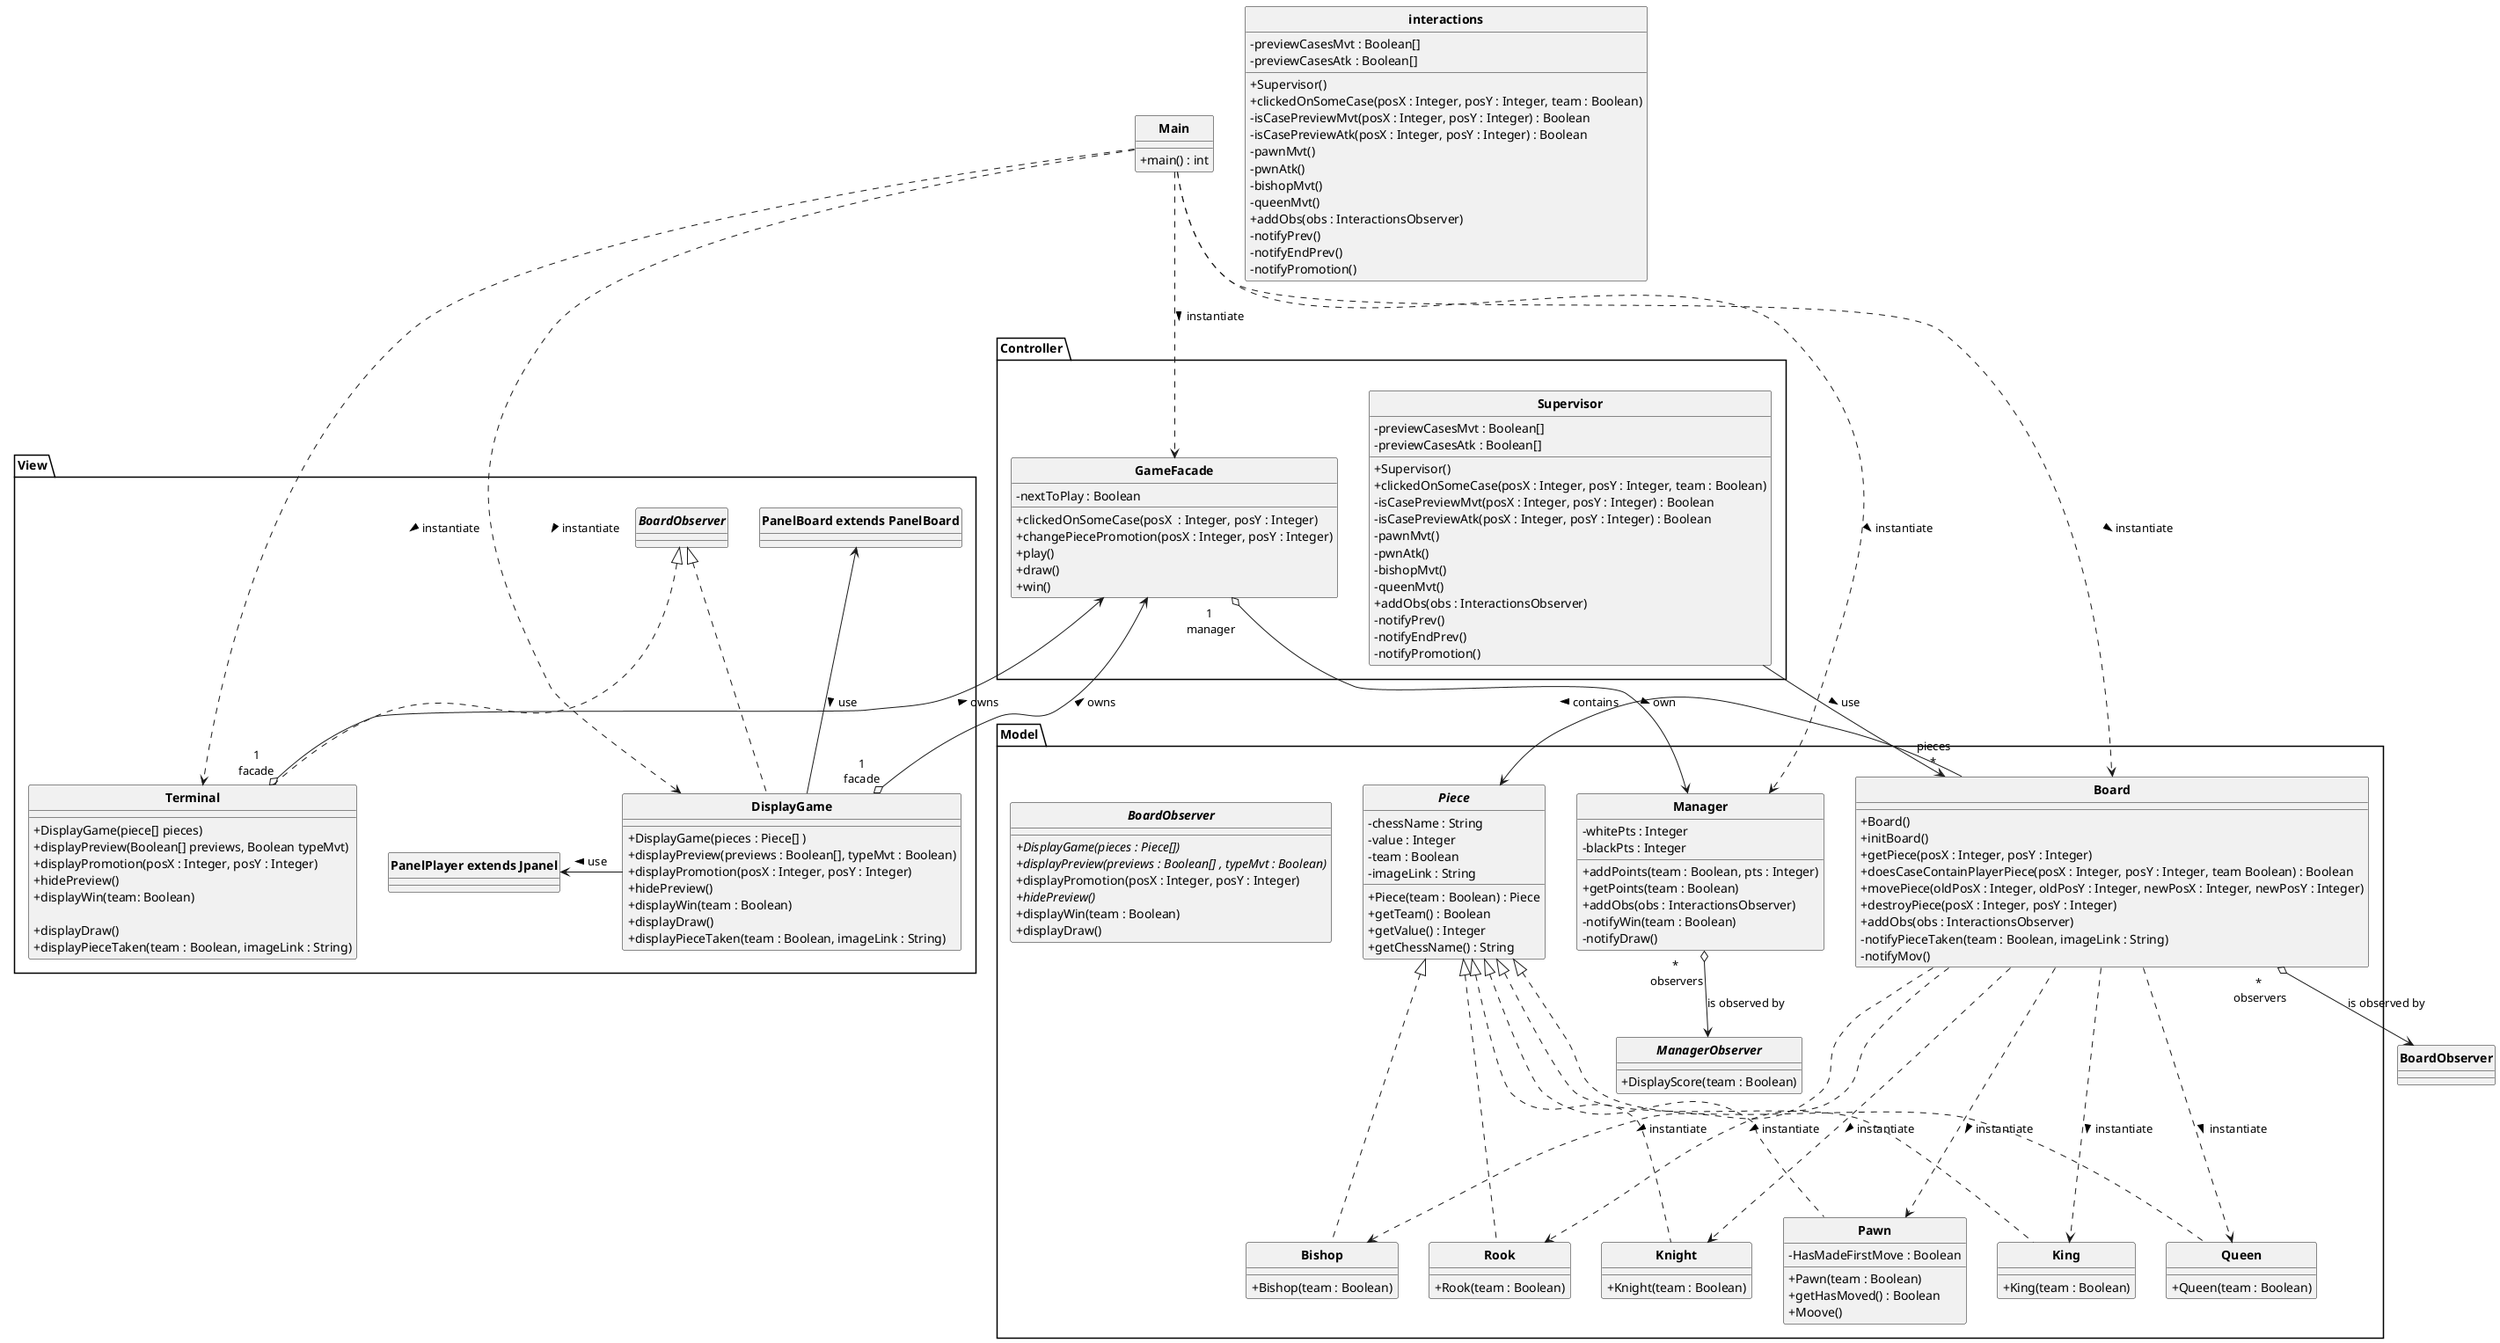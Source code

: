     @startuml


'a faire, trouver comment faire le "enroque"

    skinparam style strictuml
    skinparam classAttributeIconSize 0
    skinparam classFontStyle Bold
    hide enum methods

    class Main{
        + main() : int
    }

    package Controller{
        class GameFacade{
            - nextToPlay : Boolean
            + clickedOnSomeCase(posX  : Integer, posY : Integer)
            + changePiecePromotion(posX : Integer, posY : Integer)
            + play()
            + draw()
            + win()
        }

        class Supervisor{
            - previewCasesMvt : Boolean[] 
            - previewCasesAtk : Boolean[] 

            + Supervisor()
            + clickedOnSomeCase(posX : Integer, posY : Integer, team : Boolean)
            - isCasePreviewMvt(posX : Integer, posY : Integer) : Boolean
            - isCasePreviewAtk(posX : Integer, posY : Integer) : Boolean
            - pawnMvt()
            - pwnAtk()
            - bishopMvt()
            - queenMvt()
            + addObs(obs : InteractionsObserver)
            - notifyPrev()
            - notifyEndPrev()
            - notifyPromotion()
        }


    }



    class interactions{ 
        - previewCasesMvt : Boolean[] 
        - previewCasesAtk : Boolean[] 

        + Supervisor()
        + clickedOnSomeCase(posX : Integer, posY : Integer, team : Boolean)
        - isCasePreviewMvt(posX : Integer, posY : Integer) : Boolean
        - isCasePreviewAtk(posX : Integer, posY : Integer) : Boolean
        - pawnMvt()
        - pwnAtk()
        - bishopMvt()
        - queenMvt()
        + addObs(obs : InteractionsObserver)
        - notifyPrev()
        - notifyEndPrev()
        - notifyPromotion()
    }

    package Model{

        

        class Manager{
            - whitePts : Integer
            - blackPts : Integer
            + addPoints(team : Boolean, pts : Integer)
            + getPoints(team : Boolean)
            + addObs(obs : InteractionsObserver)
            - notifyWin(team : Boolean)
            - notifyDraw()
        }

        class Board{
            + Board()
            + initBoard()
            + getPiece(posX : Integer, posY : Integer)
            + doesCaseContainPlayerPiece(posX : Integer, posY : Integer, team Boolean) : Boolean
            + movePiece(oldPosX : Integer, oldPosY : Integer, newPosX : Integer, newPosY : Integer)
            + destroyPiece(posX : Integer, posY : Integer)
            + addObs(obs : InteractionsObserver)
            - notifyPieceTaken(team : Boolean, imageLink : String)
            - notifyMov()
        }

        

        
        
        abstract class Piece{
            - chessName : String
            - value : Integer
            - team : Boolean
            - imageLink : String

            + Piece(team : Boolean) : Piece 
            + getTeam() : Boolean
            + getValue() : Integer
            + getChessName() : String
        }

        class Pawn implements Piece{
            + Pawn(team : Boolean)
            - HasMadeFirstMove : Boolean
            + getHasMoved() : Boolean
            + Moove()
        }

        class King implements Piece{
            + King(team : Boolean)
        }

        class Queen implements Piece{
            + Queen(team : Boolean)
        }

        class Bishop implements Piece{
            + Bishop(team : Boolean) 
        }

        class Rook implements Piece{
            + Rook(team : Boolean)
        }

        class Knight implements Piece{
            + Knight(team : Boolean)
        }

        interface BoardObserver{
            + DisplayGame(pieces : Piece[]) {abstract}
            + displayPreview(previews : Boolean[] , typeMvt : Boolean) {abstract}
            + displayPromotion(posX : Integer, posY : Integer)
            + hidePreview() {abstract}
            + displayWin(team : Boolean)
            + displayDraw()
            
        }

        interface ManagerObserver{
            + DisplayScore(team : Boolean)
        }
    }

    package View{
        'two observers
        'this one is displaying everything with swing
         class DisplayGame implements BoardObserver{
            + DisplayGame(pieces : Piece[] )
            + displayPreview(previews : Boolean[], typeMvt : Boolean)
            + displayPromotion(posX : Integer, posY : Integer)
            + hidePreview()
            + displayWin(team : Boolean)
            + displayDraw()
            + displayPieceTaken(team : Boolean, imageLink : String)
        }

        class Terminal implements BoardObserver{
            + DisplayGame(piece[] pieces)
            + displayPreview(Boolean[] previews, Boolean typeMvt)
            + displayPromotion(posX : Integer, posY : Integer)
            + hidePreview()
            + displayWin(team: Boolean)

            + displayDraw()
            + displayPieceTaken(team : Boolean, imageLink : String)
        }

        class PanelPlayer as "PanelPlayer extends Jpanel"{}

        class PanelBoard as "PanelBoard extends PanelBoard"{} 


    }

    PanelPlayer <- DisplayGame : "use <"
    PanelBoard <-d- DisplayGame : "use >"
    'PanelBoard ..d.> JPanel : "extends >"

    

    'GameFacade "1\n Supervisor" o-> Supervisor : "own >"
    GameFacade "1\n manager" o-> Manager : "own >"
    Main ..> Board : "instantiate >"
    Manager "*\n observers" o--> ManagerObserver : "is observed by"


    'Supervisor "*\n observers" o--> ManagerObservers : "is observed by"
    'Supervisor "1\nboard" *-d-> Board : "own >" 
    
    Supervisor -> Board : "use >"

    Board ...d.> Pawn : "instantiate >"
    Board ...d.> King : "instantiate >"
    Board ...d.> Queen : "instantiate >"
    Board ...d.> Bishop : "instantiate >"
    Board ...d.> Rook : "instantiate >"
    Board ...d.> Knight : "instantiate >"

    Board "pieces\n*" -l-> Piece : " contains >"
    Board "*\n observers" o--> BoardObserver : "is observed by"


    Main .d.> GameFacade : "instantiate >"
    Main .d.> DisplayGame : "instantiate >"
    Main .d.> Terminal : "instantiate >"
    'Main .d.> Supervisor : "instantiate >"
    Main ..d.> Manager : "instantiate >"

    DisplayGame "1\nfacade" o-u-> GameFacade : "owns >"
    Terminal "1\nfacade" o-u-> GameFacade : "owns >"

    @enduml
'############################################################
    @startuml


'a faire, trouver comment faire le "enroque"

    skinparam style strictuml
    skinparam classAttributeIconSize 0
    skinparam classFontStyle Bold
    hide enum methods

    class Main{
        + main() : int
    }


    package model{
        class Board{

            + Board()
            + initBoard()
            + getPiece(posX : Integer, posY : Integer)
            + doesCaseContainPlayerPiece(posX : Integer, posY : Integer, team Boolean) : Boolean
            + movePiece(oldPosX : Integer, oldPosY : Integer, newPosX : Integer, newPosY : Integer)
            + destroyPiece(posX : Integer, posY : Integer)
            + addObs(obs : InteractionsObserver)
            - notifyPieceTaken(team : Boolean, imageLink : String)
            - notifyMov()
        
        }

        class Piece{

        }

        class Pawn{

        }

        class Bishop{

        }

        class King{

        }

        class Queen{

        }

        class Knight{

        }

        class Rook{

        }

        class BoardObserver{

        }

        class Manager{

        }

        class ManagerObserver{

        }


    }

    package controller{
        class Supervisor{
            + setBoard()
        }

        class GameFacade{

        }

    }

    package view{
        class DisplayBoard{
            + setBoard()
        }

        class Terminal{
            + setBoard()
        }

        class PanelBoard{

        }

        class PanelPlayer{

        }


    }


    'main
    Main ..l> Board : "instantiate >"
    Main ...> GameFacade : "instantiate >"
    Main .l.> DisplayBoard : "instantiate >"
    Main ...> Terminal : "instantiate >"
    Main .d.> Supervisor : "instantiate >"
    Main ..d.> Manager : "instantiate >"
    
    'view
    DisplayBoard o-d-> PanelBoard : "use >"
    DisplayBoard o--> PanelPlayer : "use >"

    'model
    Board "*\n observers" o--> BoardObserver : "is observed by"
    Manager "*\n observers" o--> ManagerObserver : "is observed by"
   
    'controller
    
   


    'relation view - controller
    'cette relation envoie la position de la case cliquee a controller
    DisplayBoard -> Supervisor : "calls >"  

    'relation view - model
    

    'relation controller - model
    Supervisor -> Board : "use"


    'layout
    Board -[hidden]> Manager
    'DisplayBoard -[hidden]> Supervisor : "consults >"

    @enduml

